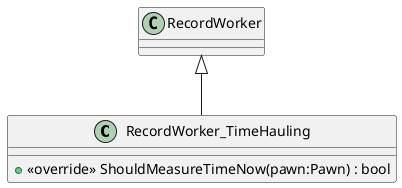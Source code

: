 @startuml
class RecordWorker_TimeHauling {
    + <<override>> ShouldMeasureTimeNow(pawn:Pawn) : bool
}
RecordWorker <|-- RecordWorker_TimeHauling
@enduml
